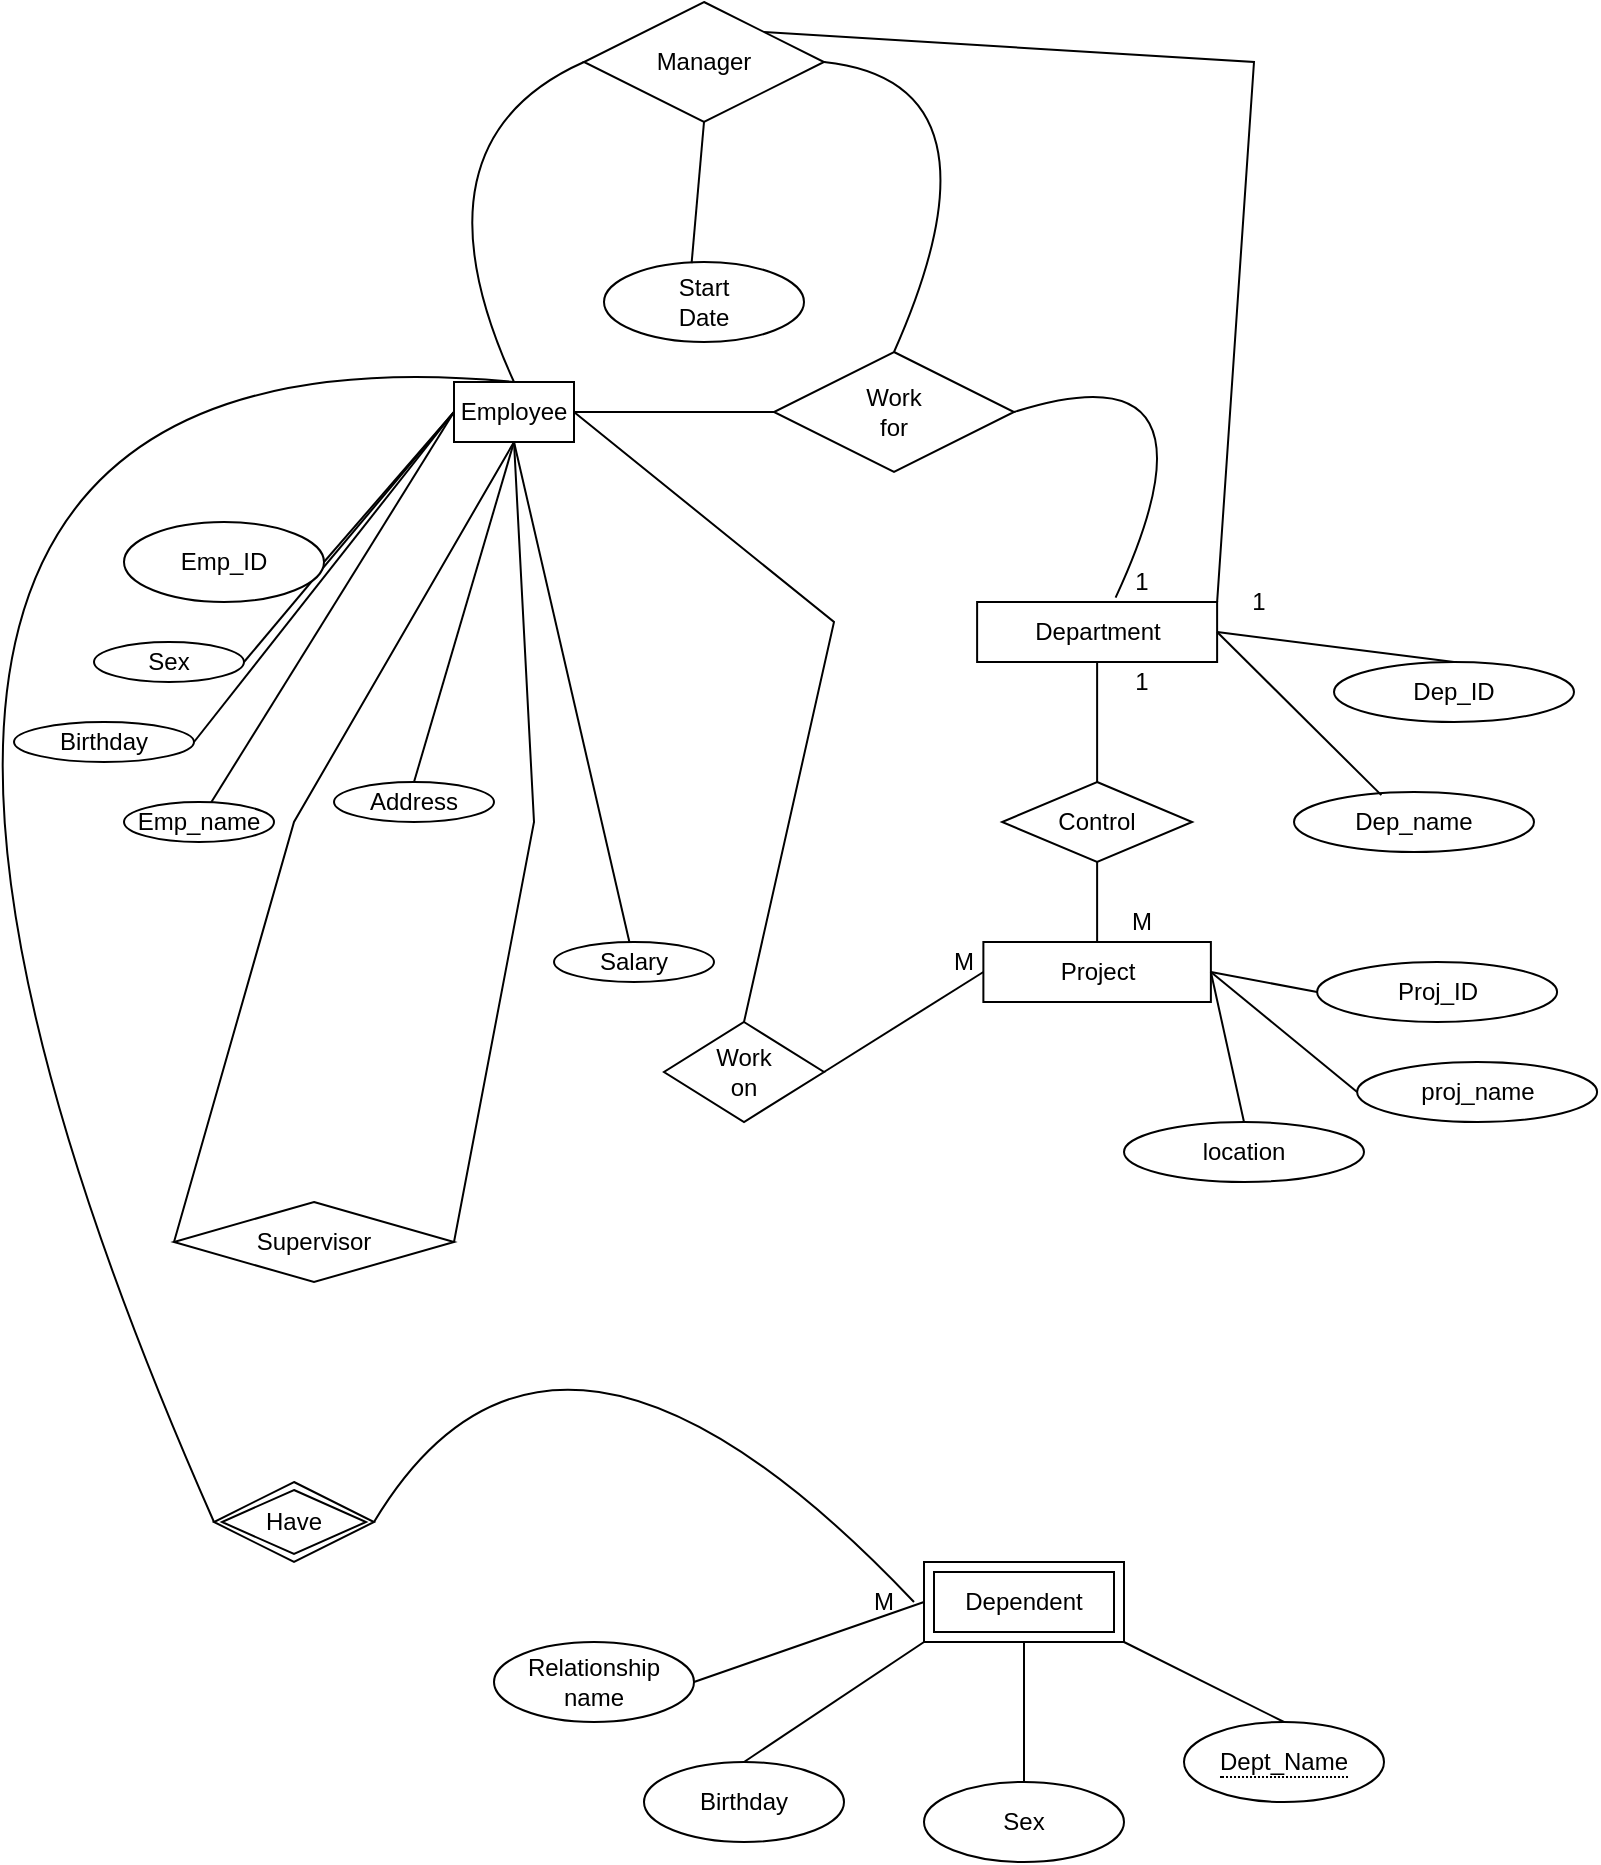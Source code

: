 <mxfile version="27.1.1">
  <diagram name="Page-1" id="gN-oG7b6HpO0mjYtUOtD">
    <mxGraphModel dx="946" dy="520" grid="1" gridSize="10" guides="1" tooltips="1" connect="1" arrows="1" fold="1" page="1" pageScale="1" pageWidth="850" pageHeight="1100" background="none" math="0" shadow="0">
      <root>
        <mxCell id="0" />
        <mxCell id="1" parent="0" />
        <mxCell id="PK1BnZjrUv6jQ3VVec2v-1" value="Employee" style="rounded=0;whiteSpace=wrap;html=1;" parent="1" vertex="1">
          <mxGeometry x="240" y="200" width="60" height="30" as="geometry" />
        </mxCell>
        <mxCell id="PK1BnZjrUv6jQ3VVec2v-2" value="Salary" style="ellipse;whiteSpace=wrap;html=1;" parent="1" vertex="1">
          <mxGeometry x="290" y="480" width="80" height="20" as="geometry" />
        </mxCell>
        <mxCell id="PK1BnZjrUv6jQ3VVec2v-3" value="Emp_name" style="ellipse;whiteSpace=wrap;html=1;" parent="1" vertex="1">
          <mxGeometry x="75" y="410" width="75" height="20" as="geometry" />
        </mxCell>
        <mxCell id="PK1BnZjrUv6jQ3VVec2v-4" value="Sex" style="ellipse;whiteSpace=wrap;html=1;" parent="1" vertex="1">
          <mxGeometry x="60" y="330" width="75" height="20" as="geometry" />
        </mxCell>
        <mxCell id="PK1BnZjrUv6jQ3VVec2v-5" value="Address" style="ellipse;whiteSpace=wrap;html=1;" parent="1" vertex="1">
          <mxGeometry x="180" y="400" width="80" height="20" as="geometry" />
        </mxCell>
        <mxCell id="PK1BnZjrUv6jQ3VVec2v-7" value="" style="endArrow=none;html=1;rounded=0;" parent="1" edge="1">
          <mxGeometry width="50" height="50" relative="1" as="geometry">
            <mxPoint x="551.56" y="380" as="sourcePoint" />
            <mxPoint x="551.56" y="380" as="targetPoint" />
          </mxGeometry>
        </mxCell>
        <mxCell id="PK1BnZjrUv6jQ3VVec2v-10" value="" style="endArrow=none;html=1;rounded=0;labelBackgroundColor=none;fontColor=none;noLabel=1;" parent="1" source="PK1BnZjrUv6jQ3VVec2v-2" edge="1">
          <mxGeometry width="50" height="50" relative="1" as="geometry">
            <mxPoint x="240" y="480" as="sourcePoint" />
            <mxPoint x="270" y="230" as="targetPoint" />
            <Array as="points" />
          </mxGeometry>
        </mxCell>
        <mxCell id="PK1BnZjrUv6jQ3VVec2v-12" value="" style="endArrow=none;html=1;rounded=0;exitX=0;exitY=0.5;exitDx=0;exitDy=0;" parent="1" source="PK1BnZjrUv6jQ3VVec2v-1" target="PK1BnZjrUv6jQ3VVec2v-3" edge="1">
          <mxGeometry width="50" height="50" relative="1" as="geometry">
            <mxPoint x="240" y="350" as="sourcePoint" />
            <mxPoint x="440" y="460" as="targetPoint" />
          </mxGeometry>
        </mxCell>
        <mxCell id="PK1BnZjrUv6jQ3VVec2v-15" value="" style="endArrow=none;html=1;rounded=0;exitX=0.5;exitY=0;exitDx=0;exitDy=0;" parent="1" source="PK1BnZjrUv6jQ3VVec2v-5" edge="1">
          <mxGeometry width="50" height="50" relative="1" as="geometry">
            <mxPoint x="390" y="510" as="sourcePoint" />
            <mxPoint x="270" y="230" as="targetPoint" />
          </mxGeometry>
        </mxCell>
        <mxCell id="PK1BnZjrUv6jQ3VVec2v-16" value="" style="endArrow=none;html=1;rounded=0;exitX=1;exitY=0.5;exitDx=0;exitDy=0;entryX=0;entryY=0.5;entryDx=0;entryDy=0;" parent="1" source="PK1BnZjrUv6jQ3VVec2v-4" target="PK1BnZjrUv6jQ3VVec2v-1" edge="1">
          <mxGeometry width="50" height="50" relative="1" as="geometry">
            <mxPoint x="390" y="510" as="sourcePoint" />
            <mxPoint x="440" y="460" as="targetPoint" />
          </mxGeometry>
        </mxCell>
        <mxCell id="PK1BnZjrUv6jQ3VVec2v-17" value="Department" style="rounded=0;whiteSpace=wrap;html=1;" parent="1" vertex="1">
          <mxGeometry x="501.56" y="310" width="120" height="30" as="geometry" />
        </mxCell>
        <mxCell id="PK1BnZjrUv6jQ3VVec2v-18" value="Control" style="rhombus;whiteSpace=wrap;html=1;" parent="1" vertex="1">
          <mxGeometry x="514.06" y="400" width="95" height="40" as="geometry" />
        </mxCell>
        <mxCell id="PK1BnZjrUv6jQ3VVec2v-19" value="" style="endArrow=none;html=1;rounded=0;entryX=0.5;entryY=1;entryDx=0;entryDy=0;exitX=0.5;exitY=0;exitDx=0;exitDy=0;" parent="1" source="PK1BnZjrUv6jQ3VVec2v-18" target="PK1BnZjrUv6jQ3VVec2v-17" edge="1">
          <mxGeometry width="50" height="50" relative="1" as="geometry">
            <mxPoint x="431.56" y="370" as="sourcePoint" />
            <mxPoint x="481.56" y="320" as="targetPoint" />
          </mxGeometry>
        </mxCell>
        <mxCell id="PK1BnZjrUv6jQ3VVec2v-20" value="Project" style="rounded=0;whiteSpace=wrap;html=1;" parent="1" vertex="1">
          <mxGeometry x="504.69" y="480" width="113.75" height="30" as="geometry" />
        </mxCell>
        <mxCell id="PK1BnZjrUv6jQ3VVec2v-22" value="" style="endArrow=none;html=1;rounded=0;entryX=0.5;entryY=1;entryDx=0;entryDy=0;exitX=0.5;exitY=0;exitDx=0;exitDy=0;" parent="1" source="PK1BnZjrUv6jQ3VVec2v-20" target="PK1BnZjrUv6jQ3VVec2v-18" edge="1">
          <mxGeometry width="50" height="50" relative="1" as="geometry">
            <mxPoint x="431.56" y="370" as="sourcePoint" />
            <mxPoint x="481.56" y="320" as="targetPoint" />
          </mxGeometry>
        </mxCell>
        <mxCell id="PK1BnZjrUv6jQ3VVec2v-23" value="Dep_ID" style="ellipse;whiteSpace=wrap;html=1;" parent="1" vertex="1">
          <mxGeometry x="680" y="340" width="120" height="30" as="geometry" />
        </mxCell>
        <mxCell id="PK1BnZjrUv6jQ3VVec2v-24" value="" style="endArrow=none;html=1;rounded=0;entryX=1;entryY=0.5;entryDx=0;entryDy=0;exitX=0.5;exitY=0;exitDx=0;exitDy=0;" parent="1" source="PK1BnZjrUv6jQ3VVec2v-23" target="PK1BnZjrUv6jQ3VVec2v-17" edge="1">
          <mxGeometry width="50" height="50" relative="1" as="geometry">
            <mxPoint x="431.56" y="370" as="sourcePoint" />
            <mxPoint x="481.56" y="320" as="targetPoint" />
          </mxGeometry>
        </mxCell>
        <mxCell id="PK1BnZjrUv6jQ3VVec2v-25" value="Dep_name" style="ellipse;whiteSpace=wrap;html=1;" parent="1" vertex="1">
          <mxGeometry x="660" y="405" width="120" height="30" as="geometry" />
        </mxCell>
        <mxCell id="PK1BnZjrUv6jQ3VVec2v-27" value="" style="endArrow=none;html=1;rounded=0;entryX=1;entryY=0.5;entryDx=0;entryDy=0;exitX=0.364;exitY=0.052;exitDx=0;exitDy=0;exitPerimeter=0;" parent="1" source="PK1BnZjrUv6jQ3VVec2v-25" target="PK1BnZjrUv6jQ3VVec2v-17" edge="1">
          <mxGeometry width="50" height="50" relative="1" as="geometry">
            <mxPoint x="681.56" y="410" as="sourcePoint" />
            <mxPoint x="481.56" y="320" as="targetPoint" />
          </mxGeometry>
        </mxCell>
        <mxCell id="PK1BnZjrUv6jQ3VVec2v-28" value="Proj_ID" style="ellipse;whiteSpace=wrap;html=1;" parent="1" vertex="1">
          <mxGeometry x="671.56" y="490" width="120" height="30" as="geometry" />
        </mxCell>
        <mxCell id="PK1BnZjrUv6jQ3VVec2v-29" value="" style="endArrow=none;html=1;rounded=0;entryX=1;entryY=0.5;entryDx=0;entryDy=0;exitX=0;exitY=0.5;exitDx=0;exitDy=0;" parent="1" source="PK1BnZjrUv6jQ3VVec2v-28" target="PK1BnZjrUv6jQ3VVec2v-20" edge="1">
          <mxGeometry width="50" height="50" relative="1" as="geometry">
            <mxPoint x="431.56" y="470" as="sourcePoint" />
            <mxPoint x="481.56" y="420" as="targetPoint" />
          </mxGeometry>
        </mxCell>
        <mxCell id="PK1BnZjrUv6jQ3VVec2v-30" value="proj_name" style="ellipse;whiteSpace=wrap;html=1;" parent="1" vertex="1">
          <mxGeometry x="691.56" y="540" width="120" height="30" as="geometry" />
        </mxCell>
        <mxCell id="PK1BnZjrUv6jQ3VVec2v-31" value="" style="endArrow=none;html=1;rounded=0;entryX=1;entryY=0.5;entryDx=0;entryDy=0;exitX=0;exitY=0.5;exitDx=0;exitDy=0;" parent="1" source="PK1BnZjrUv6jQ3VVec2v-30" target="PK1BnZjrUv6jQ3VVec2v-20" edge="1">
          <mxGeometry width="50" height="50" relative="1" as="geometry">
            <mxPoint x="431.56" y="470" as="sourcePoint" />
            <mxPoint x="481.56" y="420" as="targetPoint" />
          </mxGeometry>
        </mxCell>
        <mxCell id="PK1BnZjrUv6jQ3VVec2v-32" value="location" style="ellipse;whiteSpace=wrap;html=1;" parent="1" vertex="1">
          <mxGeometry x="575" y="570" width="120" height="30" as="geometry" />
        </mxCell>
        <mxCell id="PK1BnZjrUv6jQ3VVec2v-35" value="" style="endArrow=none;html=1;rounded=0;entryX=1;entryY=0.5;entryDx=0;entryDy=0;exitX=0.5;exitY=0;exitDx=0;exitDy=0;" parent="1" source="PK1BnZjrUv6jQ3VVec2v-32" target="PK1BnZjrUv6jQ3VVec2v-20" edge="1">
          <mxGeometry width="50" height="50" relative="1" as="geometry">
            <mxPoint x="431.56" y="470" as="sourcePoint" />
            <mxPoint x="481.56" y="420" as="targetPoint" />
          </mxGeometry>
        </mxCell>
        <mxCell id="PK1BnZjrUv6jQ3VVec2v-36" value="Work&lt;div&gt;on&lt;/div&gt;" style="rhombus;whiteSpace=wrap;html=1;" parent="1" vertex="1">
          <mxGeometry x="345" y="520" width="80" height="50" as="geometry" />
        </mxCell>
        <mxCell id="PK1BnZjrUv6jQ3VVec2v-37" value="" style="endArrow=none;html=1;rounded=0;entryX=1;entryY=0.5;entryDx=0;entryDy=0;exitX=0;exitY=0.5;exitDx=0;exitDy=0;" parent="1" source="PK1BnZjrUv6jQ3VVec2v-20" target="PK1BnZjrUv6jQ3VVec2v-36" edge="1">
          <mxGeometry width="50" height="50" relative="1" as="geometry">
            <mxPoint x="320" y="610" as="sourcePoint" />
            <mxPoint x="370" y="560" as="targetPoint" />
          </mxGeometry>
        </mxCell>
        <mxCell id="PK1BnZjrUv6jQ3VVec2v-38" value="" style="endArrow=none;html=1;rounded=0;entryX=0.5;entryY=0;entryDx=0;entryDy=0;exitX=1;exitY=0.5;exitDx=0;exitDy=0;" parent="1" source="PK1BnZjrUv6jQ3VVec2v-1" target="PK1BnZjrUv6jQ3VVec2v-36" edge="1">
          <mxGeometry width="50" height="50" relative="1" as="geometry">
            <mxPoint x="320" y="510" as="sourcePoint" />
            <mxPoint x="370" y="460" as="targetPoint" />
            <Array as="points">
              <mxPoint x="430" y="320" />
            </Array>
          </mxGeometry>
        </mxCell>
        <mxCell id="PK1BnZjrUv6jQ3VVec2v-39" value="Birthday" style="ellipse;whiteSpace=wrap;html=1;" parent="1" vertex="1">
          <mxGeometry x="20" y="370" width="90" height="20" as="geometry" />
        </mxCell>
        <mxCell id="PK1BnZjrUv6jQ3VVec2v-40" value="" style="endArrow=none;html=1;rounded=0;entryX=0;entryY=0.5;entryDx=0;entryDy=0;exitX=1;exitY=0.5;exitDx=0;exitDy=0;" parent="1" source="PK1BnZjrUv6jQ3VVec2v-39" target="PK1BnZjrUv6jQ3VVec2v-1" edge="1">
          <mxGeometry width="50" height="50" relative="1" as="geometry">
            <mxPoint x="320" y="510" as="sourcePoint" />
            <mxPoint x="370" y="460" as="targetPoint" />
          </mxGeometry>
        </mxCell>
        <mxCell id="PK1BnZjrUv6jQ3VVec2v-41" value="Supervisor" style="rhombus;whiteSpace=wrap;html=1;" parent="1" vertex="1">
          <mxGeometry x="100" y="610" width="140" height="40" as="geometry" />
        </mxCell>
        <mxCell id="PK1BnZjrUv6jQ3VVec2v-42" value="" style="endArrow=none;html=1;rounded=0;entryX=0.5;entryY=1;entryDx=0;entryDy=0;exitX=1;exitY=0.5;exitDx=0;exitDy=0;" parent="1" source="PK1BnZjrUv6jQ3VVec2v-41" target="PK1BnZjrUv6jQ3VVec2v-1" edge="1">
          <mxGeometry width="50" height="50" relative="1" as="geometry">
            <mxPoint x="320" y="510" as="sourcePoint" />
            <mxPoint x="370" y="460" as="targetPoint" />
            <Array as="points">
              <mxPoint x="280" y="420" />
            </Array>
          </mxGeometry>
        </mxCell>
        <mxCell id="PK1BnZjrUv6jQ3VVec2v-43" value="" style="endArrow=none;html=1;rounded=0;exitX=0;exitY=0.5;exitDx=0;exitDy=0;entryX=0.5;entryY=1;entryDx=0;entryDy=0;" parent="1" source="PK1BnZjrUv6jQ3VVec2v-41" target="PK1BnZjrUv6jQ3VVec2v-1" edge="1">
          <mxGeometry width="50" height="50" relative="1" as="geometry">
            <mxPoint x="320" y="510" as="sourcePoint" />
            <mxPoint x="260" y="290" as="targetPoint" />
            <Array as="points">
              <mxPoint x="160" y="420" />
            </Array>
          </mxGeometry>
        </mxCell>
        <mxCell id="i4znsN0JVx6czCbvjzeb-1" value="Dependent" style="shape=ext;margin=3;double=1;whiteSpace=wrap;html=1;align=center;" parent="1" vertex="1">
          <mxGeometry x="475" y="790" width="100" height="40" as="geometry" />
        </mxCell>
        <mxCell id="i4znsN0JVx6czCbvjzeb-2" value="&lt;span style=&quot;border-bottom: 1px dotted&quot;&gt;Dept_Name&lt;/span&gt;" style="ellipse;whiteSpace=wrap;html=1;align=center;" parent="1" vertex="1">
          <mxGeometry x="605" y="870" width="100" height="40" as="geometry" />
        </mxCell>
        <mxCell id="i4znsN0JVx6czCbvjzeb-3" value="" style="endArrow=none;html=1;rounded=0;fontSize=12;startSize=8;endSize=8;curved=1;exitX=1;exitY=1;exitDx=0;exitDy=0;entryX=0.5;entryY=0;entryDx=0;entryDy=0;" parent="1" source="i4znsN0JVx6czCbvjzeb-1" target="i4znsN0JVx6czCbvjzeb-2" edge="1">
          <mxGeometry relative="1" as="geometry">
            <mxPoint x="475" y="530" as="sourcePoint" />
            <mxPoint x="635" y="530" as="targetPoint" />
          </mxGeometry>
        </mxCell>
        <mxCell id="i4znsN0JVx6czCbvjzeb-4" value="Sex" style="ellipse;whiteSpace=wrap;html=1;align=center;" parent="1" vertex="1">
          <mxGeometry x="475" y="900" width="100" height="40" as="geometry" />
        </mxCell>
        <mxCell id="i4znsN0JVx6czCbvjzeb-7" value="" style="endArrow=none;html=1;rounded=0;fontSize=12;startSize=8;endSize=8;curved=1;exitX=0.5;exitY=1;exitDx=0;exitDy=0;" parent="1" source="i4znsN0JVx6czCbvjzeb-1" target="i4znsN0JVx6czCbvjzeb-4" edge="1">
          <mxGeometry relative="1" as="geometry">
            <mxPoint x="475" y="530" as="sourcePoint" />
            <mxPoint x="635" y="530" as="targetPoint" />
          </mxGeometry>
        </mxCell>
        <mxCell id="i4znsN0JVx6czCbvjzeb-8" value="Birthday" style="ellipse;whiteSpace=wrap;html=1;align=center;" parent="1" vertex="1">
          <mxGeometry x="335" y="890" width="100" height="40" as="geometry" />
        </mxCell>
        <mxCell id="i4znsN0JVx6czCbvjzeb-9" value="Relationship name" style="ellipse;whiteSpace=wrap;html=1;align=center;" parent="1" vertex="1">
          <mxGeometry x="260" y="830" width="100" height="40" as="geometry" />
        </mxCell>
        <mxCell id="i4znsN0JVx6czCbvjzeb-10" value="" style="endArrow=none;html=1;rounded=0;fontSize=12;startSize=8;endSize=8;curved=1;exitX=0;exitY=0.5;exitDx=0;exitDy=0;entryX=1;entryY=0.5;entryDx=0;entryDy=0;" parent="1" source="i4znsN0JVx6czCbvjzeb-1" target="i4znsN0JVx6czCbvjzeb-9" edge="1">
          <mxGeometry relative="1" as="geometry">
            <mxPoint x="475" y="730" as="sourcePoint" />
            <mxPoint x="635" y="730" as="targetPoint" />
          </mxGeometry>
        </mxCell>
        <mxCell id="i4znsN0JVx6czCbvjzeb-11" value="" style="endArrow=none;html=1;rounded=0;fontSize=12;startSize=8;endSize=8;curved=1;exitX=0;exitY=1;exitDx=0;exitDy=0;entryX=0.5;entryY=0;entryDx=0;entryDy=0;" parent="1" source="i4znsN0JVx6czCbvjzeb-1" target="i4znsN0JVx6czCbvjzeb-8" edge="1">
          <mxGeometry relative="1" as="geometry">
            <mxPoint x="475" y="730" as="sourcePoint" />
            <mxPoint x="635" y="730" as="targetPoint" />
          </mxGeometry>
        </mxCell>
        <mxCell id="i4znsN0JVx6czCbvjzeb-12" value="Have" style="shape=rhombus;double=1;perimeter=rhombusPerimeter;whiteSpace=wrap;html=1;align=center;" parent="1" vertex="1">
          <mxGeometry x="120" y="750" width="80" height="40" as="geometry" />
        </mxCell>
        <mxCell id="i4znsN0JVx6czCbvjzeb-14" value="" style="endArrow=none;html=1;rounded=0;fontSize=12;startSize=8;endSize=8;curved=1;exitX=1;exitY=0.5;exitDx=0;exitDy=0;" parent="1" source="i4znsN0JVx6czCbvjzeb-12" edge="1">
          <mxGeometry relative="1" as="geometry">
            <mxPoint x="290" y="670" as="sourcePoint" />
            <mxPoint x="470" y="810" as="targetPoint" />
            <Array as="points">
              <mxPoint x="290" y="620" />
            </Array>
          </mxGeometry>
        </mxCell>
        <mxCell id="i4znsN0JVx6czCbvjzeb-15" value="Emp_ID" style="ellipse;whiteSpace=wrap;html=1;align=center;" parent="1" vertex="1">
          <mxGeometry x="75" y="270" width="100" height="40" as="geometry" />
        </mxCell>
        <mxCell id="i4znsN0JVx6czCbvjzeb-16" value="" style="endArrow=none;html=1;rounded=0;fontSize=12;startSize=8;endSize=8;curved=1;exitX=1;exitY=0.5;exitDx=0;exitDy=0;entryX=0;entryY=0.5;entryDx=0;entryDy=0;" parent="1" source="i4znsN0JVx6czCbvjzeb-15" target="PK1BnZjrUv6jQ3VVec2v-1" edge="1">
          <mxGeometry relative="1" as="geometry">
            <mxPoint x="290" y="670" as="sourcePoint" />
            <mxPoint x="240" y="330" as="targetPoint" />
          </mxGeometry>
        </mxCell>
        <mxCell id="i4znsN0JVx6czCbvjzeb-17" value="" style="endArrow=none;html=1;rounded=0;fontSize=12;startSize=8;endSize=8;curved=1;exitX=0;exitY=0.5;exitDx=0;exitDy=0;entryX=0.5;entryY=0;entryDx=0;entryDy=0;" parent="1" source="i4znsN0JVx6czCbvjzeb-12" target="PK1BnZjrUv6jQ3VVec2v-1" edge="1">
          <mxGeometry width="50" height="50" relative="1" as="geometry">
            <mxPoint x="60" y="710" as="sourcePoint" />
            <mxPoint x="210" y="250" as="targetPoint" />
            <Array as="points">
              <mxPoint x="-150" y="160" />
            </Array>
          </mxGeometry>
        </mxCell>
        <mxCell id="i4znsN0JVx6czCbvjzeb-18" style="edgeStyle=none;curved=1;rounded=0;orthogonalLoop=1;jettySize=auto;html=1;exitX=0.5;exitY=1;exitDx=0;exitDy=0;fontSize=12;startSize=8;endSize=8;" parent="1" source="PK1BnZjrUv6jQ3VVec2v-20" target="PK1BnZjrUv6jQ3VVec2v-20" edge="1">
          <mxGeometry relative="1" as="geometry" />
        </mxCell>
        <mxCell id="i4znsN0JVx6czCbvjzeb-20" value="Work&lt;div&gt;for&lt;/div&gt;" style="shape=rhombus;perimeter=rhombusPerimeter;whiteSpace=wrap;html=1;align=center;" parent="1" vertex="1">
          <mxGeometry x="400" y="185" width="120" height="60" as="geometry" />
        </mxCell>
        <mxCell id="i4znsN0JVx6czCbvjzeb-22" value="" style="endArrow=none;html=1;rounded=0;fontSize=12;startSize=8;endSize=8;curved=1;entryX=0;entryY=0.5;entryDx=0;entryDy=0;" parent="1" target="i4znsN0JVx6czCbvjzeb-20" edge="1">
          <mxGeometry relative="1" as="geometry">
            <mxPoint x="300" y="215" as="sourcePoint" />
            <mxPoint x="425" y="150" as="targetPoint" />
          </mxGeometry>
        </mxCell>
        <mxCell id="i4znsN0JVx6czCbvjzeb-23" value="" style="endArrow=none;html=1;rounded=0;fontSize=12;startSize=8;endSize=8;curved=1;exitX=1;exitY=0.5;exitDx=0;exitDy=0;entryX=0.577;entryY=-0.073;entryDx=0;entryDy=0;entryPerimeter=0;" parent="1" source="i4znsN0JVx6czCbvjzeb-20" target="PK1BnZjrUv6jQ3VVec2v-17" edge="1">
          <mxGeometry relative="1" as="geometry">
            <mxPoint x="535" y="214.5" as="sourcePoint" />
            <mxPoint x="695" y="214.5" as="targetPoint" />
            <Array as="points">
              <mxPoint x="630" y="180" />
            </Array>
          </mxGeometry>
        </mxCell>
        <mxCell id="i4znsN0JVx6czCbvjzeb-24" value="Manager" style="shape=rhombus;perimeter=rhombusPerimeter;whiteSpace=wrap;html=1;align=center;" parent="1" vertex="1">
          <mxGeometry x="305" y="10" width="120" height="60" as="geometry" />
        </mxCell>
        <mxCell id="i4znsN0JVx6czCbvjzeb-25" value="" style="endArrow=none;html=1;rounded=0;fontSize=12;startSize=8;endSize=8;curved=1;exitX=1;exitY=0.5;exitDx=0;exitDy=0;entryX=0.5;entryY=0;entryDx=0;entryDy=0;" parent="1" source="i4znsN0JVx6czCbvjzeb-24" target="i4znsN0JVx6czCbvjzeb-20" edge="1">
          <mxGeometry relative="1" as="geometry">
            <mxPoint x="475" y="119.5" as="sourcePoint" />
            <mxPoint x="460" y="180" as="targetPoint" />
            <Array as="points">
              <mxPoint x="520" y="50" />
            </Array>
          </mxGeometry>
        </mxCell>
        <mxCell id="i4znsN0JVx6czCbvjzeb-26" value="" style="endArrow=none;html=1;rounded=0;fontSize=12;startSize=8;endSize=8;curved=1;entryX=0;entryY=0.5;entryDx=0;entryDy=0;" parent="1" target="i4znsN0JVx6czCbvjzeb-24" edge="1">
          <mxGeometry relative="1" as="geometry">
            <mxPoint x="270" y="200" as="sourcePoint" />
            <mxPoint x="295" y="80" as="targetPoint" />
            <Array as="points">
              <mxPoint x="215" y="80" />
            </Array>
          </mxGeometry>
        </mxCell>
        <mxCell id="i4znsN0JVx6czCbvjzeb-27" value="Start&lt;div&gt;Date&lt;/div&gt;" style="ellipse;whiteSpace=wrap;html=1;align=center;" parent="1" vertex="1">
          <mxGeometry x="315" y="140" width="100" height="40" as="geometry" />
        </mxCell>
        <mxCell id="i4znsN0JVx6czCbvjzeb-29" value="" style="endArrow=none;html=1;rounded=0;fontSize=12;startSize=8;endSize=8;curved=1;entryX=0.5;entryY=1;entryDx=0;entryDy=0;exitX=0.438;exitY=0.015;exitDx=0;exitDy=0;exitPerimeter=0;" parent="1" source="i4znsN0JVx6czCbvjzeb-27" target="i4znsN0JVx6czCbvjzeb-24" edge="1">
          <mxGeometry width="50" height="50" relative="1" as="geometry">
            <mxPoint x="375" y="120" as="sourcePoint" />
            <mxPoint x="425" y="70" as="targetPoint" />
          </mxGeometry>
        </mxCell>
        <mxCell id="8JP5vft58klMKmXgoG9_-2" value="1" style="text;strokeColor=none;align=center;fillColor=none;html=1;verticalAlign=middle;whiteSpace=wrap;rounded=0;" vertex="1" parent="1">
          <mxGeometry x="559.06" y="290" width="50" height="20" as="geometry" />
        </mxCell>
        <mxCell id="8JP5vft58klMKmXgoG9_-3" value="1" style="text;strokeColor=none;align=center;fillColor=none;html=1;verticalAlign=middle;whiteSpace=wrap;rounded=0;" vertex="1" parent="1">
          <mxGeometry x="554.06" y="340" width="60" height="20" as="geometry" />
        </mxCell>
        <mxCell id="8JP5vft58klMKmXgoG9_-4" value="" style="endArrow=none;html=1;rounded=0;exitX=1;exitY=0;exitDx=0;exitDy=0;entryX=1;entryY=0;entryDx=0;entryDy=0;" edge="1" parent="1" source="i4znsN0JVx6czCbvjzeb-24" target="PK1BnZjrUv6jQ3VVec2v-17">
          <mxGeometry relative="1" as="geometry">
            <mxPoint x="350" y="170" as="sourcePoint" />
            <mxPoint x="609" y="308" as="targetPoint" />
            <Array as="points">
              <mxPoint x="640" y="40" />
            </Array>
          </mxGeometry>
        </mxCell>
        <mxCell id="8JP5vft58klMKmXgoG9_-5" value="1" style="text;strokeColor=none;align=center;fillColor=none;html=1;verticalAlign=middle;whiteSpace=wrap;rounded=0;" vertex="1" parent="1">
          <mxGeometry x="625" y="300" width="35" height="20" as="geometry" />
        </mxCell>
        <mxCell id="8JP5vft58klMKmXgoG9_-6" value="M" style="text;strokeColor=none;align=center;fillColor=none;html=1;verticalAlign=middle;whiteSpace=wrap;rounded=0;" vertex="1" parent="1">
          <mxGeometry x="554.06" y="460" width="60" height="20" as="geometry" />
        </mxCell>
        <mxCell id="8JP5vft58klMKmXgoG9_-7" value="M" style="text;strokeColor=none;align=center;fillColor=none;html=1;verticalAlign=middle;whiteSpace=wrap;rounded=0;" vertex="1" parent="1">
          <mxGeometry x="470" y="482.5" width="50" height="15" as="geometry" />
        </mxCell>
        <mxCell id="8JP5vft58klMKmXgoG9_-8" value="M" style="text;strokeColor=none;align=center;fillColor=none;html=1;verticalAlign=middle;whiteSpace=wrap;rounded=0;" vertex="1" parent="1">
          <mxGeometry x="425" y="795" width="60" height="30" as="geometry" />
        </mxCell>
      </root>
    </mxGraphModel>
  </diagram>
</mxfile>
